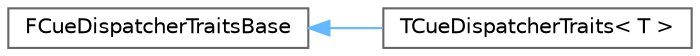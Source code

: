 digraph "Graphical Class Hierarchy"
{
 // INTERACTIVE_SVG=YES
 // LATEX_PDF_SIZE
  bgcolor="transparent";
  edge [fontname=Helvetica,fontsize=10,labelfontname=Helvetica,labelfontsize=10];
  node [fontname=Helvetica,fontsize=10,shape=box,height=0.2,width=0.4];
  rankdir="LR";
  Node0 [id="Node000000",label="FCueDispatcherTraitsBase",height=0.2,width=0.4,color="grey40", fillcolor="white", style="filled",URL="$d9/d25/structFCueDispatcherTraitsBase.html",tooltip=" "];
  Node0 -> Node1 [id="edge3659_Node000000_Node000001",dir="back",color="steelblue1",style="solid",tooltip=" "];
  Node1 [id="Node000001",label="TCueDispatcherTraits\< T \>",height=0.2,width=0.4,color="grey40", fillcolor="white", style="filled",URL="$d7/d30/structTCueDispatcherTraits.html",tooltip=" "];
}
